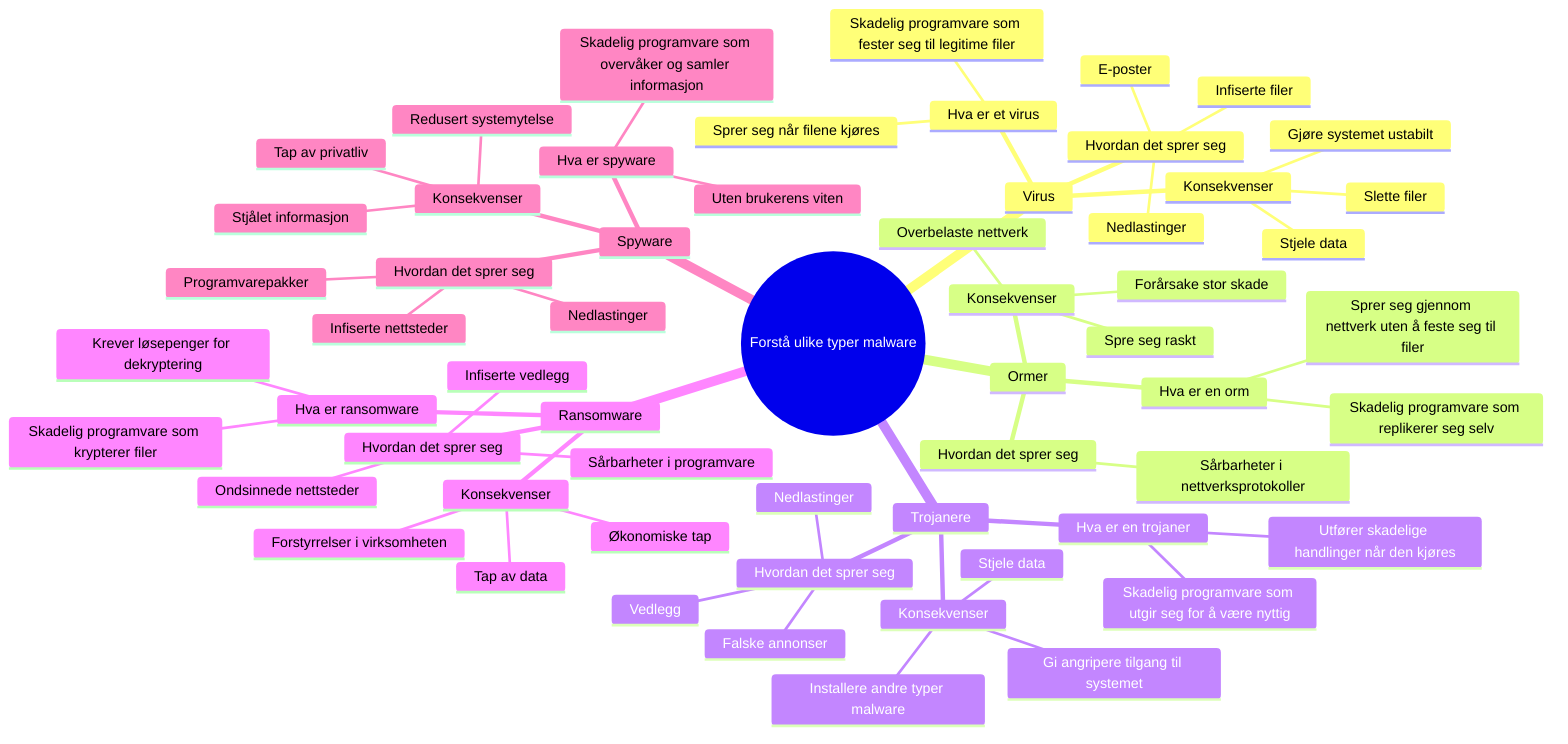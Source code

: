 mindmap
  root((Forstå ulike typer malware))
    Virus
      Hva er et virus
        Skadelig programvare som fester seg til legitime filer
        Sprer seg når filene kjøres
      Hvordan det sprer seg
        Infiserte filer
        E-poster
        Nedlastinger
      Konsekvenser
        Slette filer
        Stjele data
        Gjøre systemet ustabilt
    Ormer
      Hva er en orm
        Skadelig programvare som replikerer seg selv
        Sprer seg gjennom nettverk uten å feste seg til filer
      Hvordan det sprer seg
        Sårbarheter i nettverksprotokoller
      Konsekvenser
        Overbelaste nettverk
        Spre seg raskt
        Forårsake stor skade
    Trojanere
      Hva er en trojaner
        Skadelig programvare som utgir seg for å være nyttig
        Utfører skadelige handlinger når den kjøres
      Hvordan det sprer seg
        Nedlastinger
        Vedlegg
        Falske annonser
      Konsekvenser
        Stjele data
        Installere andre typer malware
        Gi angripere tilgang til systemet
    Ransomware
      Hva er ransomware
        Skadelig programvare som krypterer filer
        Krever løsepenger for dekryptering
      Hvordan det sprer seg
        Infiserte vedlegg
        Ondsinnede nettsteder
        Sårbarheter i programvare
      Konsekvenser
        Tap av data
        Økonomiske tap
        Forstyrrelser i virksomheten
    Spyware
      Hva er spyware
        Skadelig programvare som overvåker og samler informasjon
        Uten brukerens viten
      Hvordan det sprer seg
        Nedlastinger
        Infiserte nettsteder
        Programvarepakker
      Konsekvenser
        Tap av privatliv
        Stjålet informasjon
        Redusert systemytelse